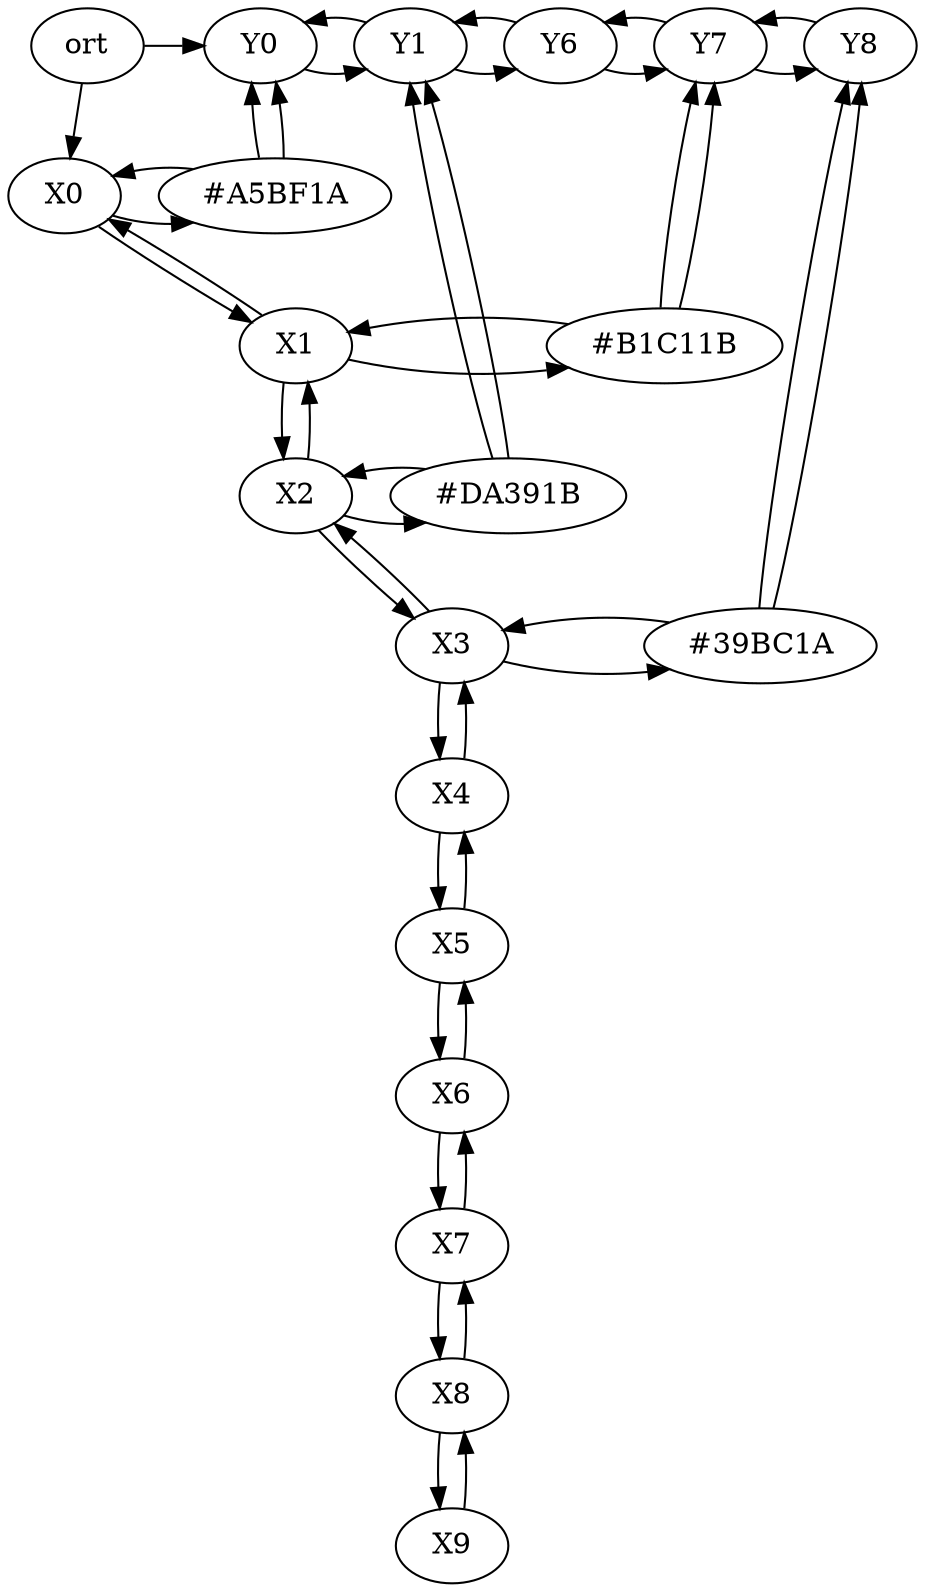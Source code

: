 digraph G { 

{ rank = same;ort;Y0;Y1;Y6;Y7;Y8;}ort->X0;
ort->Y0;

nodo0[label = "#A5BF1A"];
{rank = same;X0;nodo0}
X0->nodo0;
nodo0->Y0;
nodo0->X0;
nodo0->Y0;

nodo1[label = "#B1C11B"];
{rank = same;X1;nodo1}
X1->nodo1;
nodo1->Y7;
nodo1->X1;
nodo1->Y7;

nodo2[label = "#DA391B"];
{rank = same;X2;nodo2}
X2->nodo2;
nodo2->Y1;
nodo2->X2;
nodo2->Y1;

nodo3[label = "#39BC1A"];
{rank = same;X3;nodo3}
X3->nodo3;
nodo3->Y8;
nodo3->X3;
nodo3->Y8;
subgraph cluster1{
Y0->Y1;
Y1->Y0;
Y1->Y6;
Y6->Y1;
Y6->Y7;
Y7->Y6;
Y7->Y8;
Y8->Y7;
}

X0->X1;
X1->X0;
X1->X2;
X2->X1;
X2->X3;
X3->X2;
X3->X4;
X4->X3;
X4->X5;
X5->X4;
X5->X6;
X6->X5;
X6->X7;
X7->X6;
X7->X8;
X8->X7;
X8->X9;
X9->X8;

}
